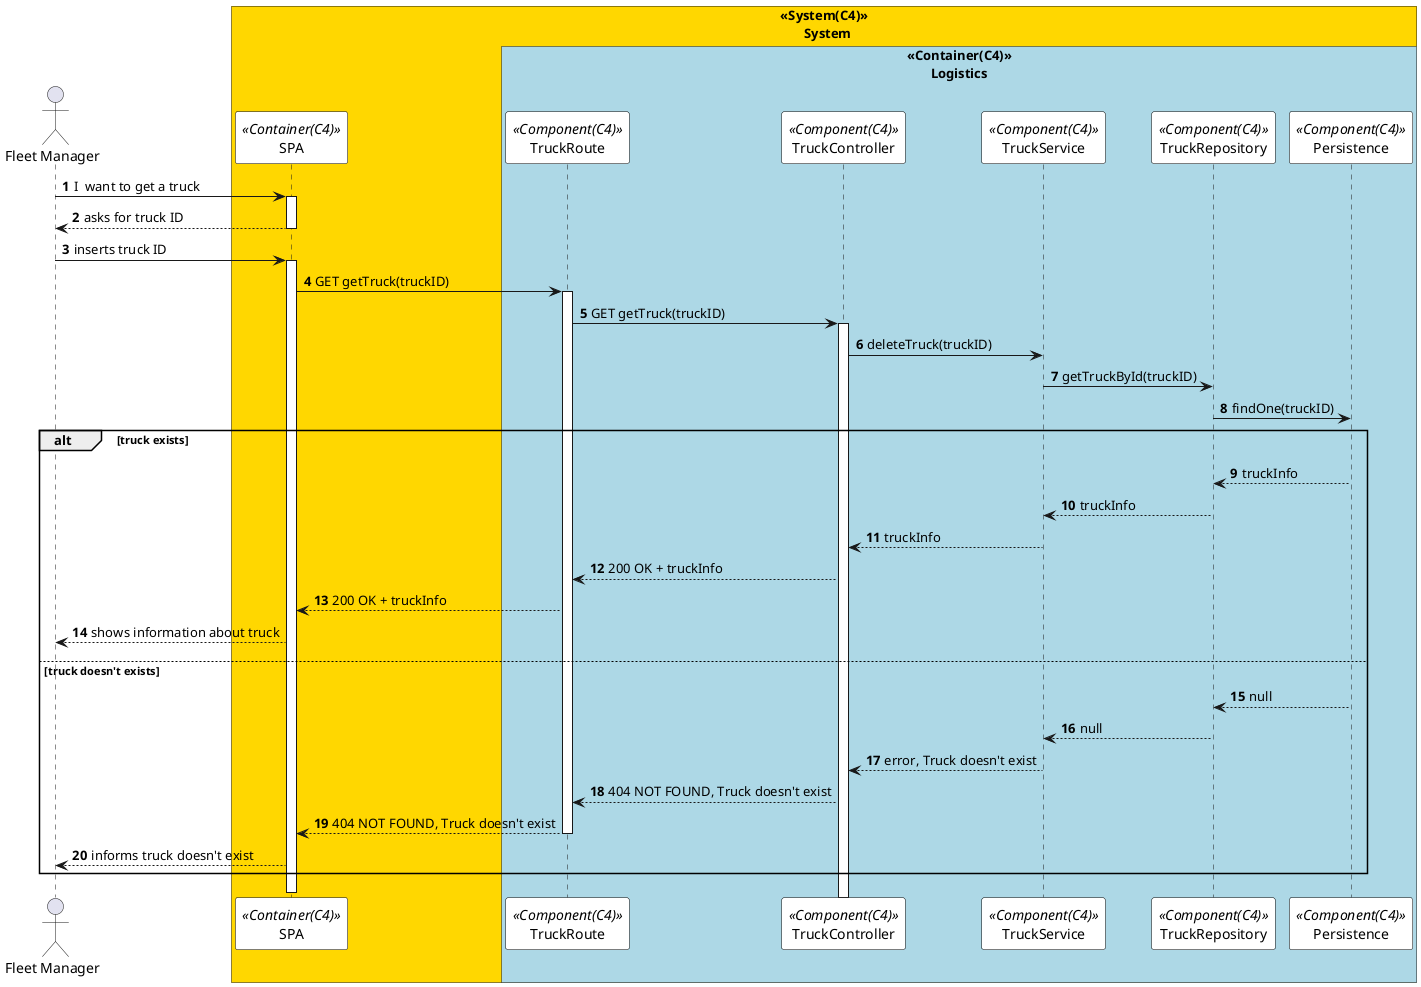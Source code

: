 @startuml getTruckSD
autonumber
!pragma teoz true
skinparam sequence {
ParticipantBorderColor black
ParticipantBackgroundColor white
}

actor "Fleet Manager" as manager


box "<<System(C4)>>\n       System" #Gold
participant SPA as  SPA <<Container(C4)>>
box "<<Container(C4)>>\n       Logistics" #LightBlue
participant TruckRoute as Route <<Component(C4)>>
participant TruckController as Controller <<Component(C4)>>
participant TruckService as Service <<Component(C4)>>
participant TruckRepository as Repository <<Component(C4)>>
participant Persistence as Persistence <<Component(C4)>>
end box
end box

manager -> SPA: I  want to get a truck
activate SPA

SPA --> manager: asks for truck ID
deactivate SPA

manager -> SPA: inserts truck ID
activate SPA

SPA -> Route: GET getTruck(truckID)
activate Route

Route -> Controller: GET getTruck(truckID)
activate Controller

Controller -> Service: deleteTruck(truckID)

Service -> Repository: getTruckById(truckID)

Repository -> Persistence: findOne(truckID)


alt truck exists
Persistence --> Repository: truckInfo

Repository --> Service: truckInfo

Service --> Controller: truckInfo 

Controller --> Route: 200 OK + truckInfo

Route --> SPA: 200 OK + truckInfo
SPA --> manager: shows information about truck


else truck doesn't exists
Persistence --> Repository: null

Repository --> Service: null

Service --> Controller: error, Truck doesn't exist

Controller --> Route: 404 NOT FOUND, Truck doesn't exist

Route --> SPA: 404 NOT FOUND, Truck doesn't exist
deactivate Route
SPA --> manager: informs truck doesn't exist

end

deactivate SPA
deactivate manager

@enduml